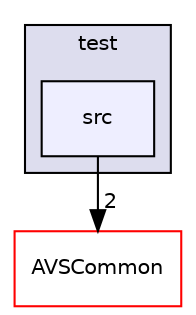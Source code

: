 digraph "/workplace/avs-device-sdk/AVSCommon/SDKInterfaces/test/src" {
  compound=true
  node [ fontsize="10", fontname="Helvetica"];
  edge [ labelfontsize="10", labelfontname="Helvetica"];
  subgraph clusterdir_1ddd86bfa39359b35ed671234e3560e0 {
    graph [ bgcolor="#ddddee", pencolor="black", label="test" fontname="Helvetica", fontsize="10", URL="dir_1ddd86bfa39359b35ed671234e3560e0.html"]
  dir_41c14136e2c42f4a8504a542a2713701 [shape=box, label="src", style="filled", fillcolor="#eeeeff", pencolor="black", URL="dir_41c14136e2c42f4a8504a542a2713701.html"];
  }
  dir_779cd95c25bfd22c62255d2dc75909ee [shape=box label="AVSCommon" fillcolor="white" style="filled" color="red" URL="dir_779cd95c25bfd22c62255d2dc75909ee.html"];
  dir_41c14136e2c42f4a8504a542a2713701->dir_779cd95c25bfd22c62255d2dc75909ee [headlabel="2", labeldistance=1.5 headhref="dir_000079_000018.html"];
}
